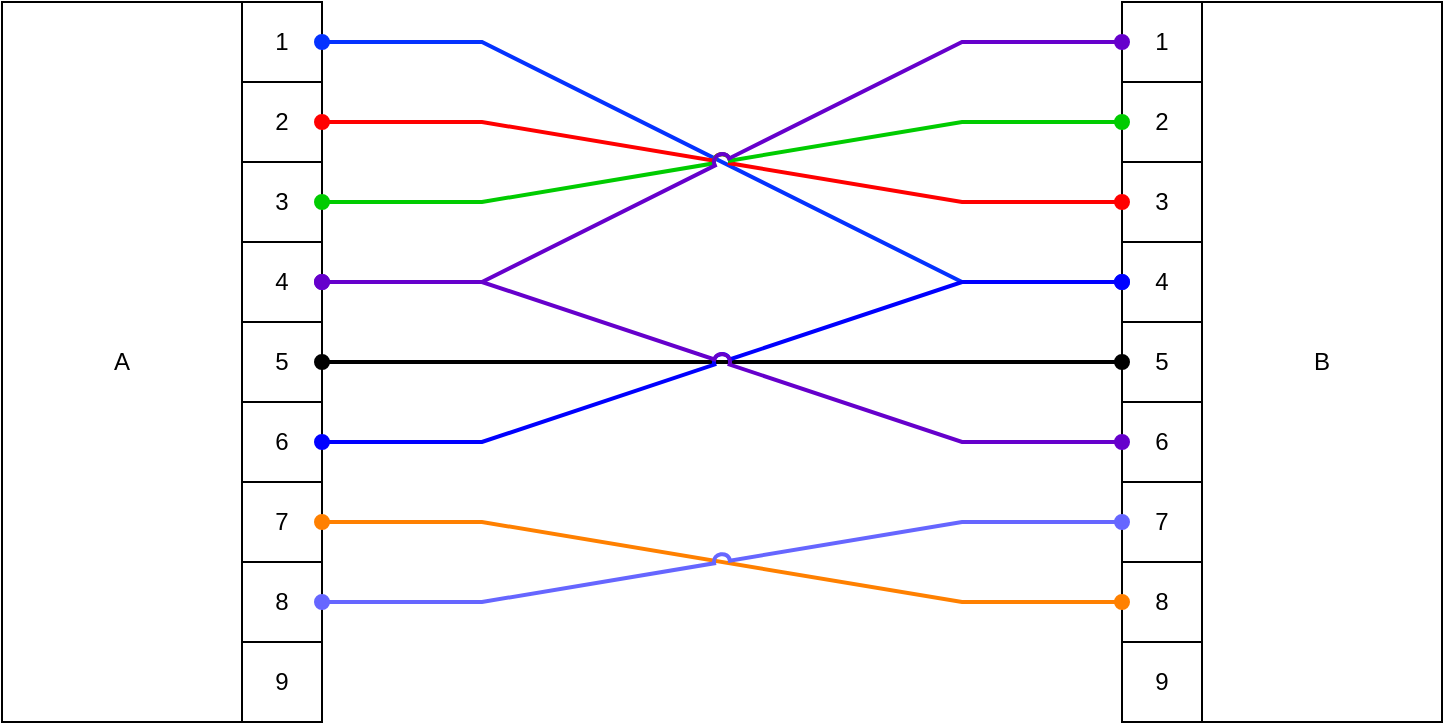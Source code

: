 <mxfile version="26.0.11">
  <diagram name="Page-1" id="jlNaeUJ58-j6CCFF46g7">
    <mxGraphModel dx="2074" dy="1129" grid="1" gridSize="10" guides="1" tooltips="1" connect="1" arrows="1" fold="1" page="1" pageScale="1" pageWidth="827" pageHeight="1169" math="0" shadow="0">
      <root>
        <mxCell id="0" />
        <mxCell id="1" parent="0" />
        <mxCell id="HLjWQWwi_whhqIadVQS3-2" value="A" style="rounded=0;whiteSpace=wrap;html=1;" vertex="1" parent="1">
          <mxGeometry x="40" y="200" width="120" height="360" as="geometry" />
        </mxCell>
        <mxCell id="HLjWQWwi_whhqIadVQS3-3" value="B" style="rounded=0;whiteSpace=wrap;html=1;" vertex="1" parent="1">
          <mxGeometry x="640" y="200" width="120" height="360" as="geometry" />
        </mxCell>
        <mxCell id="HLjWQWwi_whhqIadVQS3-4" value="1" style="whiteSpace=wrap;html=1;aspect=fixed;" vertex="1" parent="1">
          <mxGeometry x="160" y="200" width="40" height="40" as="geometry" />
        </mxCell>
        <mxCell id="HLjWQWwi_whhqIadVQS3-5" value="2" style="whiteSpace=wrap;html=1;aspect=fixed;" vertex="1" parent="1">
          <mxGeometry x="160" y="240" width="40" height="40" as="geometry" />
        </mxCell>
        <mxCell id="HLjWQWwi_whhqIadVQS3-6" value="3" style="whiteSpace=wrap;html=1;aspect=fixed;" vertex="1" parent="1">
          <mxGeometry x="160" y="280" width="40" height="40" as="geometry" />
        </mxCell>
        <mxCell id="HLjWQWwi_whhqIadVQS3-7" value="4" style="whiteSpace=wrap;html=1;aspect=fixed;" vertex="1" parent="1">
          <mxGeometry x="160" y="320" width="40" height="40" as="geometry" />
        </mxCell>
        <mxCell id="HLjWQWwi_whhqIadVQS3-8" value="5" style="whiteSpace=wrap;html=1;aspect=fixed;" vertex="1" parent="1">
          <mxGeometry x="160" y="360" width="40" height="40" as="geometry" />
        </mxCell>
        <mxCell id="HLjWQWwi_whhqIadVQS3-9" value="7" style="whiteSpace=wrap;html=1;aspect=fixed;" vertex="1" parent="1">
          <mxGeometry x="160" y="440" width="40" height="40" as="geometry" />
        </mxCell>
        <mxCell id="HLjWQWwi_whhqIadVQS3-10" value="6" style="whiteSpace=wrap;html=1;aspect=fixed;" vertex="1" parent="1">
          <mxGeometry x="160" y="400" width="40" height="40" as="geometry" />
        </mxCell>
        <mxCell id="HLjWQWwi_whhqIadVQS3-11" value="9" style="whiteSpace=wrap;html=1;aspect=fixed;" vertex="1" parent="1">
          <mxGeometry x="160" y="520" width="40" height="40" as="geometry" />
        </mxCell>
        <mxCell id="HLjWQWwi_whhqIadVQS3-12" value="8" style="whiteSpace=wrap;html=1;aspect=fixed;" vertex="1" parent="1">
          <mxGeometry x="160" y="480" width="40" height="40" as="geometry" />
        </mxCell>
        <mxCell id="HLjWQWwi_whhqIadVQS3-14" value="1" style="whiteSpace=wrap;html=1;aspect=fixed;" vertex="1" parent="1">
          <mxGeometry x="600" y="200" width="40" height="40" as="geometry" />
        </mxCell>
        <mxCell id="HLjWQWwi_whhqIadVQS3-15" value="2" style="whiteSpace=wrap;html=1;aspect=fixed;" vertex="1" parent="1">
          <mxGeometry x="600" y="240" width="40" height="40" as="geometry" />
        </mxCell>
        <mxCell id="HLjWQWwi_whhqIadVQS3-16" value="3" style="whiteSpace=wrap;html=1;aspect=fixed;" vertex="1" parent="1">
          <mxGeometry x="600" y="280" width="40" height="40" as="geometry" />
        </mxCell>
        <mxCell id="HLjWQWwi_whhqIadVQS3-17" value="4" style="whiteSpace=wrap;html=1;aspect=fixed;" vertex="1" parent="1">
          <mxGeometry x="600" y="320" width="40" height="40" as="geometry" />
        </mxCell>
        <mxCell id="HLjWQWwi_whhqIadVQS3-18" value="5" style="whiteSpace=wrap;html=1;aspect=fixed;" vertex="1" parent="1">
          <mxGeometry x="600" y="360" width="40" height="40" as="geometry" />
        </mxCell>
        <mxCell id="HLjWQWwi_whhqIadVQS3-19" value="7" style="whiteSpace=wrap;html=1;aspect=fixed;" vertex="1" parent="1">
          <mxGeometry x="600" y="440" width="40" height="40" as="geometry" />
        </mxCell>
        <mxCell id="HLjWQWwi_whhqIadVQS3-20" value="6" style="whiteSpace=wrap;html=1;aspect=fixed;" vertex="1" parent="1">
          <mxGeometry x="600" y="400" width="40" height="40" as="geometry" />
        </mxCell>
        <mxCell id="HLjWQWwi_whhqIadVQS3-21" value="9" style="whiteSpace=wrap;html=1;aspect=fixed;" vertex="1" parent="1">
          <mxGeometry x="600" y="520" width="40" height="40" as="geometry" />
        </mxCell>
        <mxCell id="HLjWQWwi_whhqIadVQS3-22" value="8" style="whiteSpace=wrap;html=1;aspect=fixed;" vertex="1" parent="1">
          <mxGeometry x="600" y="480" width="40" height="40" as="geometry" />
        </mxCell>
        <mxCell id="HLjWQWwi_whhqIadVQS3-23" value="" style="edgeStyle=none;orthogonalLoop=1;jettySize=auto;html=1;rounded=0;jumpStyle=arc;endArrow=oval;startFill=1;strokeWidth=2;endFill=1;startArrow=oval;exitX=1;exitY=0.5;exitDx=0;exitDy=0;entryX=0;entryY=0.5;entryDx=0;entryDy=0;strokeColor=light-dark(#0432ff, transparent);" edge="1" parent="1" source="HLjWQWwi_whhqIadVQS3-4" target="HLjWQWwi_whhqIadVQS3-17">
          <mxGeometry width="80" relative="1" as="geometry">
            <mxPoint x="280" y="620" as="sourcePoint" />
            <mxPoint x="360" y="620" as="targetPoint" />
            <Array as="points">
              <mxPoint x="280" y="220" />
              <mxPoint x="520" y="340" />
            </Array>
          </mxGeometry>
        </mxCell>
        <mxCell id="HLjWQWwi_whhqIadVQS3-24" value="" style="edgeStyle=none;orthogonalLoop=1;jettySize=auto;html=1;rounded=0;strokeColor=#FF0000;strokeWidth=2;align=center;verticalAlign=middle;fontFamily=Helvetica;fontSize=11;fontColor=default;labelBackgroundColor=default;jumpStyle=arc;startArrow=oval;startFill=1;endArrow=oval;endFill=1;exitX=1;exitY=0.5;exitDx=0;exitDy=0;entryX=0;entryY=0.5;entryDx=0;entryDy=0;" edge="1" parent="1" source="HLjWQWwi_whhqIadVQS3-5" target="HLjWQWwi_whhqIadVQS3-16">
          <mxGeometry width="80" relative="1" as="geometry">
            <mxPoint x="410" y="460" as="sourcePoint" />
            <mxPoint x="490" y="460" as="targetPoint" />
            <Array as="points">
              <mxPoint x="280" y="260" />
              <mxPoint x="520" y="300" />
            </Array>
          </mxGeometry>
        </mxCell>
        <mxCell id="HLjWQWwi_whhqIadVQS3-25" value="" style="edgeStyle=none;orthogonalLoop=1;jettySize=auto;html=1;rounded=0;strokeColor=#00CC00;strokeWidth=2;align=center;verticalAlign=middle;fontFamily=Helvetica;fontSize=11;fontColor=default;labelBackgroundColor=default;jumpStyle=arc;startArrow=oval;startFill=1;endArrow=oval;endFill=1;exitX=1;exitY=0.5;exitDx=0;exitDy=0;entryX=0;entryY=0.5;entryDx=0;entryDy=0;" edge="1" parent="1" source="HLjWQWwi_whhqIadVQS3-6" target="HLjWQWwi_whhqIadVQS3-15">
          <mxGeometry width="80" relative="1" as="geometry">
            <mxPoint x="380" y="350" as="sourcePoint" />
            <mxPoint x="460" y="350" as="targetPoint" />
            <Array as="points">
              <mxPoint x="280" y="300" />
              <mxPoint x="520" y="260" />
            </Array>
          </mxGeometry>
        </mxCell>
        <mxCell id="HLjWQWwi_whhqIadVQS3-26" value="" style="edgeStyle=none;orthogonalLoop=1;jettySize=auto;html=1;rounded=0;strokeColor=#6600CC;strokeWidth=2;align=center;verticalAlign=middle;fontFamily=Helvetica;fontSize=11;fontColor=default;labelBackgroundColor=default;jumpStyle=arc;startArrow=oval;startFill=1;endArrow=oval;endFill=1;exitX=1;exitY=0.5;exitDx=0;exitDy=0;entryX=0;entryY=0.5;entryDx=0;entryDy=0;" edge="1" parent="1" source="HLjWQWwi_whhqIadVQS3-7" target="HLjWQWwi_whhqIadVQS3-14">
          <mxGeometry width="80" relative="1" as="geometry">
            <mxPoint x="380" y="390" as="sourcePoint" />
            <mxPoint x="460" y="390" as="targetPoint" />
            <Array as="points">
              <mxPoint x="280" y="340" />
              <mxPoint x="520" y="220" />
            </Array>
          </mxGeometry>
        </mxCell>
        <mxCell id="HLjWQWwi_whhqIadVQS3-27" value="" style="edgeStyle=none;orthogonalLoop=1;jettySize=auto;html=1;rounded=0;strokeColor=default;strokeWidth=2;align=center;verticalAlign=middle;fontFamily=Helvetica;fontSize=11;fontColor=default;labelBackgroundColor=default;jumpStyle=arc;startArrow=oval;startFill=1;endArrow=oval;endFill=1;exitX=1;exitY=0.5;exitDx=0;exitDy=0;entryX=0;entryY=0.5;entryDx=0;entryDy=0;" edge="1" parent="1" source="HLjWQWwi_whhqIadVQS3-8" target="HLjWQWwi_whhqIadVQS3-18">
          <mxGeometry width="80" relative="1" as="geometry">
            <mxPoint x="400" y="480" as="sourcePoint" />
            <mxPoint x="480" y="480" as="targetPoint" />
            <Array as="points" />
          </mxGeometry>
        </mxCell>
        <mxCell id="HLjWQWwi_whhqIadVQS3-28" value="" style="edgeStyle=none;orthogonalLoop=1;jettySize=auto;html=1;rounded=0;strokeColor=#0000FF;strokeWidth=2;align=center;verticalAlign=middle;fontFamily=Helvetica;fontSize=11;fontColor=default;labelBackgroundColor=default;jumpStyle=arc;startArrow=oval;startFill=1;endArrow=oval;endFill=1;exitX=1;exitY=0.5;exitDx=0;exitDy=0;entryX=0;entryY=0.5;entryDx=0;entryDy=0;" edge="1" parent="1" source="HLjWQWwi_whhqIadVQS3-10" target="HLjWQWwi_whhqIadVQS3-17">
          <mxGeometry width="80" relative="1" as="geometry">
            <mxPoint x="480" y="470" as="sourcePoint" />
            <mxPoint x="560" y="470" as="targetPoint" />
            <Array as="points">
              <mxPoint x="280" y="420" />
              <mxPoint x="520" y="340" />
            </Array>
          </mxGeometry>
        </mxCell>
        <mxCell id="HLjWQWwi_whhqIadVQS3-29" value="" style="edgeStyle=none;orthogonalLoop=1;jettySize=auto;html=1;rounded=0;strokeColor=#FF8000;strokeWidth=2;align=center;verticalAlign=middle;fontFamily=Helvetica;fontSize=11;fontColor=default;labelBackgroundColor=default;jumpStyle=arc;startArrow=oval;startFill=1;endArrow=oval;endFill=1;exitX=1;exitY=0.5;exitDx=0;exitDy=0;entryX=0;entryY=0.5;entryDx=0;entryDy=0;" edge="1" parent="1" source="HLjWQWwi_whhqIadVQS3-9" target="HLjWQWwi_whhqIadVQS3-22">
          <mxGeometry width="80" relative="1" as="geometry">
            <mxPoint x="490" y="560" as="sourcePoint" />
            <mxPoint x="570" y="560" as="targetPoint" />
            <Array as="points">
              <mxPoint x="280" y="460" />
              <mxPoint x="520" y="500" />
            </Array>
          </mxGeometry>
        </mxCell>
        <mxCell id="HLjWQWwi_whhqIadVQS3-30" value="" style="edgeStyle=none;orthogonalLoop=1;jettySize=auto;html=1;rounded=0;strokeColor=#6666FF;strokeWidth=2;align=center;verticalAlign=middle;fontFamily=Helvetica;fontSize=11;fontColor=default;labelBackgroundColor=default;jumpStyle=arc;startArrow=oval;startFill=1;endArrow=oval;endFill=1;exitX=1;exitY=0.5;exitDx=0;exitDy=0;entryX=0;entryY=0.5;entryDx=0;entryDy=0;" edge="1" parent="1" source="HLjWQWwi_whhqIadVQS3-12" target="HLjWQWwi_whhqIadVQS3-19">
          <mxGeometry width="80" relative="1" as="geometry">
            <mxPoint x="500" y="600" as="sourcePoint" />
            <mxPoint x="580" y="600" as="targetPoint" />
            <Array as="points">
              <mxPoint x="280" y="500" />
              <mxPoint x="520" y="460" />
            </Array>
          </mxGeometry>
        </mxCell>
        <mxCell id="HLjWQWwi_whhqIadVQS3-32" value="" style="edgeStyle=none;orthogonalLoop=1;jettySize=auto;html=1;rounded=0;strokeColor=#6600CC;strokeWidth=2;align=center;verticalAlign=middle;fontFamily=Helvetica;fontSize=11;fontColor=default;labelBackgroundColor=default;jumpStyle=arc;startArrow=oval;startFill=1;endArrow=oval;endFill=1;entryX=0;entryY=0.5;entryDx=0;entryDy=0;exitX=1;exitY=0.5;exitDx=0;exitDy=0;" edge="1" parent="1" source="HLjWQWwi_whhqIadVQS3-7" target="HLjWQWwi_whhqIadVQS3-20">
          <mxGeometry width="80" relative="1" as="geometry">
            <mxPoint x="290" y="670" as="sourcePoint" />
            <mxPoint x="370" y="670" as="targetPoint" />
            <Array as="points">
              <mxPoint x="280" y="340" />
              <mxPoint x="520" y="420" />
            </Array>
          </mxGeometry>
        </mxCell>
      </root>
    </mxGraphModel>
  </diagram>
</mxfile>
